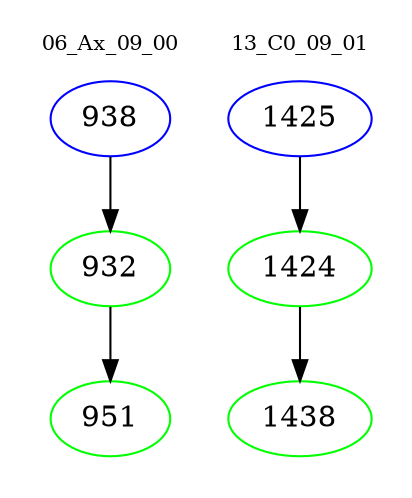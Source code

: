 digraph{
subgraph cluster_0 {
color = white
label = "06_Ax_09_00";
fontsize=10;
T0_938 [label="938", color="blue"]
T0_938 -> T0_932 [color="black"]
T0_932 [label="932", color="green"]
T0_932 -> T0_951 [color="black"]
T0_951 [label="951", color="green"]
}
subgraph cluster_1 {
color = white
label = "13_C0_09_01";
fontsize=10;
T1_1425 [label="1425", color="blue"]
T1_1425 -> T1_1424 [color="black"]
T1_1424 [label="1424", color="green"]
T1_1424 -> T1_1438 [color="black"]
T1_1438 [label="1438", color="green"]
}
}
